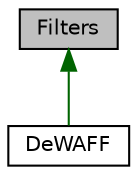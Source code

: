 digraph "Filters"
{
 // LATEX_PDF_SIZE
  edge [fontname="Helvetica",fontsize="10",labelfontname="Helvetica",labelfontsize="10"];
  node [fontname="Helvetica",fontsize="10",shape=record];
  Node1 [label="Filters",height=0.2,width=0.4,color="black", fillcolor="grey75", style="filled", fontcolor="black",tooltip="Class containing Weighted Average Filters (WAFs). This implementation relies on padding the original ..."];
  Node1 -> Node2 [dir="back",color="darkgreen",fontsize="10",style="solid",fontname="Helvetica"];
  Node2 [label="DeWAFF",height=0.2,width=0.4,color="black", fillcolor="white", style="filled",URL="$class_de_w_a_f_f.html",tooltip="Deceived Weighted Average Filters Framework class It applies a filter which intput and weighting inpu..."];
}
